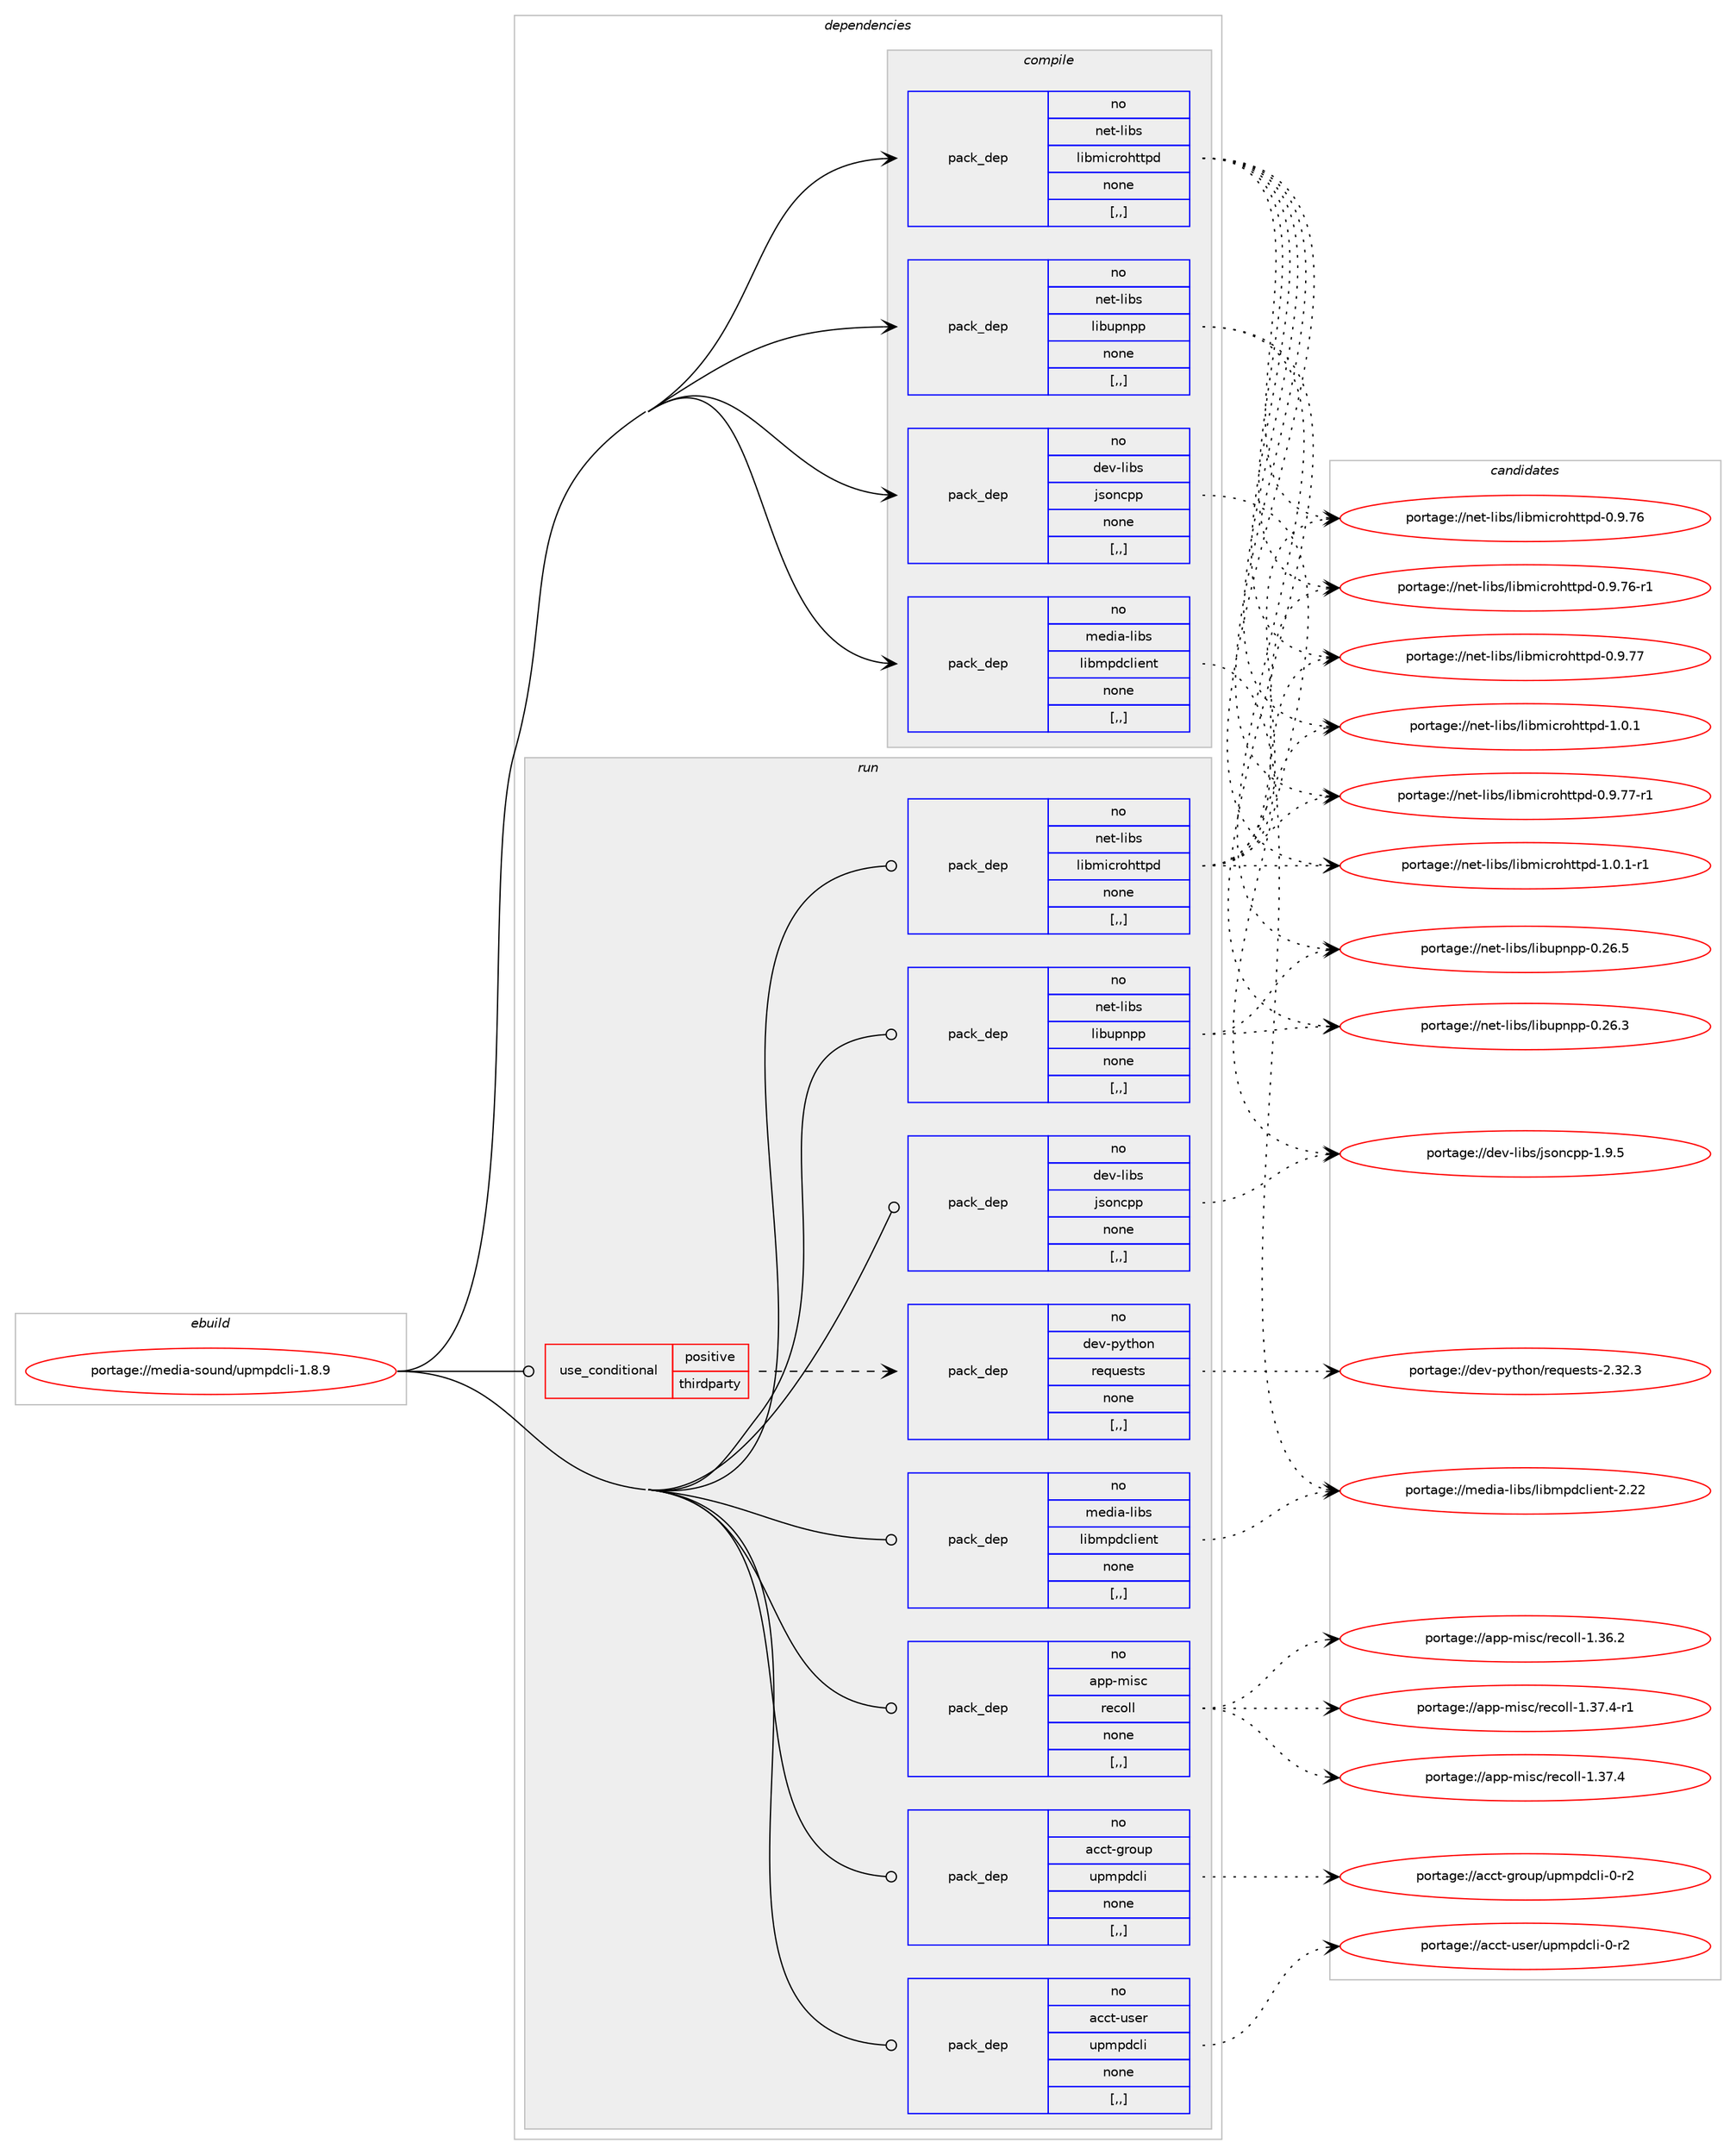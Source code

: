 digraph prolog {

# *************
# Graph options
# *************

newrank=true;
concentrate=true;
compound=true;
graph [rankdir=LR,fontname=Helvetica,fontsize=10,ranksep=1.5];#, ranksep=2.5, nodesep=0.2];
edge  [arrowhead=vee];
node  [fontname=Helvetica,fontsize=10];

# **********
# The ebuild
# **********

subgraph cluster_leftcol {
color=gray;
rank=same;
label=<<i>ebuild</i>>;
id [label="portage://media-sound/upmpdcli-1.8.9", color=red, width=4, href="../media-sound/upmpdcli-1.8.9.svg"];
}

# ****************
# The dependencies
# ****************

subgraph cluster_midcol {
color=gray;
label=<<i>dependencies</i>>;
subgraph cluster_compile {
fillcolor="#eeeeee";
style=filled;
label=<<i>compile</i>>;
subgraph pack232732 {
dependency315139 [label=<<TABLE BORDER="0" CELLBORDER="1" CELLSPACING="0" CELLPADDING="4" WIDTH="220"><TR><TD ROWSPAN="6" CELLPADDING="30">pack_dep</TD></TR><TR><TD WIDTH="110">no</TD></TR><TR><TD>dev-libs</TD></TR><TR><TD>jsoncpp</TD></TR><TR><TD>none</TD></TR><TR><TD>[,,]</TD></TR></TABLE>>, shape=none, color=blue];
}
id:e -> dependency315139:w [weight=20,style="solid",arrowhead="vee"];
subgraph pack232733 {
dependency315140 [label=<<TABLE BORDER="0" CELLBORDER="1" CELLSPACING="0" CELLPADDING="4" WIDTH="220"><TR><TD ROWSPAN="6" CELLPADDING="30">pack_dep</TD></TR><TR><TD WIDTH="110">no</TD></TR><TR><TD>media-libs</TD></TR><TR><TD>libmpdclient</TD></TR><TR><TD>none</TD></TR><TR><TD>[,,]</TD></TR></TABLE>>, shape=none, color=blue];
}
id:e -> dependency315140:w [weight=20,style="solid",arrowhead="vee"];
subgraph pack232734 {
dependency315141 [label=<<TABLE BORDER="0" CELLBORDER="1" CELLSPACING="0" CELLPADDING="4" WIDTH="220"><TR><TD ROWSPAN="6" CELLPADDING="30">pack_dep</TD></TR><TR><TD WIDTH="110">no</TD></TR><TR><TD>net-libs</TD></TR><TR><TD>libmicrohttpd</TD></TR><TR><TD>none</TD></TR><TR><TD>[,,]</TD></TR></TABLE>>, shape=none, color=blue];
}
id:e -> dependency315141:w [weight=20,style="solid",arrowhead="vee"];
subgraph pack232735 {
dependency315142 [label=<<TABLE BORDER="0" CELLBORDER="1" CELLSPACING="0" CELLPADDING="4" WIDTH="220"><TR><TD ROWSPAN="6" CELLPADDING="30">pack_dep</TD></TR><TR><TD WIDTH="110">no</TD></TR><TR><TD>net-libs</TD></TR><TR><TD>libupnpp</TD></TR><TR><TD>none</TD></TR><TR><TD>[,,]</TD></TR></TABLE>>, shape=none, color=blue];
}
id:e -> dependency315142:w [weight=20,style="solid",arrowhead="vee"];
}
subgraph cluster_compileandrun {
fillcolor="#eeeeee";
style=filled;
label=<<i>compile and run</i>>;
}
subgraph cluster_run {
fillcolor="#eeeeee";
style=filled;
label=<<i>run</i>>;
subgraph cond79984 {
dependency315143 [label=<<TABLE BORDER="0" CELLBORDER="1" CELLSPACING="0" CELLPADDING="4"><TR><TD ROWSPAN="3" CELLPADDING="10">use_conditional</TD></TR><TR><TD>positive</TD></TR><TR><TD>thirdparty</TD></TR></TABLE>>, shape=none, color=red];
subgraph pack232736 {
dependency315144 [label=<<TABLE BORDER="0" CELLBORDER="1" CELLSPACING="0" CELLPADDING="4" WIDTH="220"><TR><TD ROWSPAN="6" CELLPADDING="30">pack_dep</TD></TR><TR><TD WIDTH="110">no</TD></TR><TR><TD>dev-python</TD></TR><TR><TD>requests</TD></TR><TR><TD>none</TD></TR><TR><TD>[,,]</TD></TR></TABLE>>, shape=none, color=blue];
}
dependency315143:e -> dependency315144:w [weight=20,style="dashed",arrowhead="vee"];
}
id:e -> dependency315143:w [weight=20,style="solid",arrowhead="odot"];
subgraph pack232737 {
dependency315145 [label=<<TABLE BORDER="0" CELLBORDER="1" CELLSPACING="0" CELLPADDING="4" WIDTH="220"><TR><TD ROWSPAN="6" CELLPADDING="30">pack_dep</TD></TR><TR><TD WIDTH="110">no</TD></TR><TR><TD>acct-group</TD></TR><TR><TD>upmpdcli</TD></TR><TR><TD>none</TD></TR><TR><TD>[,,]</TD></TR></TABLE>>, shape=none, color=blue];
}
id:e -> dependency315145:w [weight=20,style="solid",arrowhead="odot"];
subgraph pack232738 {
dependency315146 [label=<<TABLE BORDER="0" CELLBORDER="1" CELLSPACING="0" CELLPADDING="4" WIDTH="220"><TR><TD ROWSPAN="6" CELLPADDING="30">pack_dep</TD></TR><TR><TD WIDTH="110">no</TD></TR><TR><TD>acct-user</TD></TR><TR><TD>upmpdcli</TD></TR><TR><TD>none</TD></TR><TR><TD>[,,]</TD></TR></TABLE>>, shape=none, color=blue];
}
id:e -> dependency315146:w [weight=20,style="solid",arrowhead="odot"];
subgraph pack232739 {
dependency315147 [label=<<TABLE BORDER="0" CELLBORDER="1" CELLSPACING="0" CELLPADDING="4" WIDTH="220"><TR><TD ROWSPAN="6" CELLPADDING="30">pack_dep</TD></TR><TR><TD WIDTH="110">no</TD></TR><TR><TD>app-misc</TD></TR><TR><TD>recoll</TD></TR><TR><TD>none</TD></TR><TR><TD>[,,]</TD></TR></TABLE>>, shape=none, color=blue];
}
id:e -> dependency315147:w [weight=20,style="solid",arrowhead="odot"];
subgraph pack232740 {
dependency315148 [label=<<TABLE BORDER="0" CELLBORDER="1" CELLSPACING="0" CELLPADDING="4" WIDTH="220"><TR><TD ROWSPAN="6" CELLPADDING="30">pack_dep</TD></TR><TR><TD WIDTH="110">no</TD></TR><TR><TD>dev-libs</TD></TR><TR><TD>jsoncpp</TD></TR><TR><TD>none</TD></TR><TR><TD>[,,]</TD></TR></TABLE>>, shape=none, color=blue];
}
id:e -> dependency315148:w [weight=20,style="solid",arrowhead="odot"];
subgraph pack232741 {
dependency315149 [label=<<TABLE BORDER="0" CELLBORDER="1" CELLSPACING="0" CELLPADDING="4" WIDTH="220"><TR><TD ROWSPAN="6" CELLPADDING="30">pack_dep</TD></TR><TR><TD WIDTH="110">no</TD></TR><TR><TD>media-libs</TD></TR><TR><TD>libmpdclient</TD></TR><TR><TD>none</TD></TR><TR><TD>[,,]</TD></TR></TABLE>>, shape=none, color=blue];
}
id:e -> dependency315149:w [weight=20,style="solid",arrowhead="odot"];
subgraph pack232742 {
dependency315150 [label=<<TABLE BORDER="0" CELLBORDER="1" CELLSPACING="0" CELLPADDING="4" WIDTH="220"><TR><TD ROWSPAN="6" CELLPADDING="30">pack_dep</TD></TR><TR><TD WIDTH="110">no</TD></TR><TR><TD>net-libs</TD></TR><TR><TD>libmicrohttpd</TD></TR><TR><TD>none</TD></TR><TR><TD>[,,]</TD></TR></TABLE>>, shape=none, color=blue];
}
id:e -> dependency315150:w [weight=20,style="solid",arrowhead="odot"];
subgraph pack232743 {
dependency315151 [label=<<TABLE BORDER="0" CELLBORDER="1" CELLSPACING="0" CELLPADDING="4" WIDTH="220"><TR><TD ROWSPAN="6" CELLPADDING="30">pack_dep</TD></TR><TR><TD WIDTH="110">no</TD></TR><TR><TD>net-libs</TD></TR><TR><TD>libupnpp</TD></TR><TR><TD>none</TD></TR><TR><TD>[,,]</TD></TR></TABLE>>, shape=none, color=blue];
}
id:e -> dependency315151:w [weight=20,style="solid",arrowhead="odot"];
}
}

# **************
# The candidates
# **************

subgraph cluster_choices {
rank=same;
color=gray;
label=<<i>candidates</i>>;

subgraph choice232732 {
color=black;
nodesep=1;
choice10010111845108105981154710611511111099112112454946574653 [label="portage://dev-libs/jsoncpp-1.9.5", color=red, width=4,href="../dev-libs/jsoncpp-1.9.5.svg"];
dependency315139:e -> choice10010111845108105981154710611511111099112112454946574653:w [style=dotted,weight="100"];
}
subgraph choice232733 {
color=black;
nodesep=1;
choice1091011001059745108105981154710810598109112100991081051011101164550465050 [label="portage://media-libs/libmpdclient-2.22", color=red, width=4,href="../media-libs/libmpdclient-2.22.svg"];
dependency315140:e -> choice1091011001059745108105981154710810598109112100991081051011101164550465050:w [style=dotted,weight="100"];
}
subgraph choice232734 {
color=black;
nodesep=1;
choice110101116451081059811547108105981091059911411110411611611210045484657465554 [label="portage://net-libs/libmicrohttpd-0.9.76", color=red, width=4,href="../net-libs/libmicrohttpd-0.9.76.svg"];
choice1101011164510810598115471081059810910599114111104116116112100454846574655544511449 [label="portage://net-libs/libmicrohttpd-0.9.76-r1", color=red, width=4,href="../net-libs/libmicrohttpd-0.9.76-r1.svg"];
choice110101116451081059811547108105981091059911411110411611611210045484657465555 [label="portage://net-libs/libmicrohttpd-0.9.77", color=red, width=4,href="../net-libs/libmicrohttpd-0.9.77.svg"];
choice1101011164510810598115471081059810910599114111104116116112100454846574655554511449 [label="portage://net-libs/libmicrohttpd-0.9.77-r1", color=red, width=4,href="../net-libs/libmicrohttpd-0.9.77-r1.svg"];
choice1101011164510810598115471081059810910599114111104116116112100454946484649 [label="portage://net-libs/libmicrohttpd-1.0.1", color=red, width=4,href="../net-libs/libmicrohttpd-1.0.1.svg"];
choice11010111645108105981154710810598109105991141111041161161121004549464846494511449 [label="portage://net-libs/libmicrohttpd-1.0.1-r1", color=red, width=4,href="../net-libs/libmicrohttpd-1.0.1-r1.svg"];
dependency315141:e -> choice110101116451081059811547108105981091059911411110411611611210045484657465554:w [style=dotted,weight="100"];
dependency315141:e -> choice1101011164510810598115471081059810910599114111104116116112100454846574655544511449:w [style=dotted,weight="100"];
dependency315141:e -> choice110101116451081059811547108105981091059911411110411611611210045484657465555:w [style=dotted,weight="100"];
dependency315141:e -> choice1101011164510810598115471081059810910599114111104116116112100454846574655554511449:w [style=dotted,weight="100"];
dependency315141:e -> choice1101011164510810598115471081059810910599114111104116116112100454946484649:w [style=dotted,weight="100"];
dependency315141:e -> choice11010111645108105981154710810598109105991141111041161161121004549464846494511449:w [style=dotted,weight="100"];
}
subgraph choice232735 {
color=black;
nodesep=1;
choice1101011164510810598115471081059811711211011211245484650544651 [label="portage://net-libs/libupnpp-0.26.3", color=red, width=4,href="../net-libs/libupnpp-0.26.3.svg"];
choice1101011164510810598115471081059811711211011211245484650544653 [label="portage://net-libs/libupnpp-0.26.5", color=red, width=4,href="../net-libs/libupnpp-0.26.5.svg"];
dependency315142:e -> choice1101011164510810598115471081059811711211011211245484650544651:w [style=dotted,weight="100"];
dependency315142:e -> choice1101011164510810598115471081059811711211011211245484650544653:w [style=dotted,weight="100"];
}
subgraph choice232736 {
color=black;
nodesep=1;
choice100101118451121211161041111104711410111311710111511611545504651504651 [label="portage://dev-python/requests-2.32.3", color=red, width=4,href="../dev-python/requests-2.32.3.svg"];
dependency315144:e -> choice100101118451121211161041111104711410111311710111511611545504651504651:w [style=dotted,weight="100"];
}
subgraph choice232737 {
color=black;
nodesep=1;
choice97999911645103114111117112471171121091121009910810545484511450 [label="portage://acct-group/upmpdcli-0-r2", color=red, width=4,href="../acct-group/upmpdcli-0-r2.svg"];
dependency315145:e -> choice97999911645103114111117112471171121091121009910810545484511450:w [style=dotted,weight="100"];
}
subgraph choice232738 {
color=black;
nodesep=1;
choice97999911645117115101114471171121091121009910810545484511450 [label="portage://acct-user/upmpdcli-0-r2", color=red, width=4,href="../acct-user/upmpdcli-0-r2.svg"];
dependency315146:e -> choice97999911645117115101114471171121091121009910810545484511450:w [style=dotted,weight="100"];
}
subgraph choice232739 {
color=black;
nodesep=1;
choice971121124510910511599471141019911110810845494651544650 [label="portage://app-misc/recoll-1.36.2", color=red, width=4,href="../app-misc/recoll-1.36.2.svg"];
choice971121124510910511599471141019911110810845494651554652 [label="portage://app-misc/recoll-1.37.4", color=red, width=4,href="../app-misc/recoll-1.37.4.svg"];
choice9711211245109105115994711410199111108108454946515546524511449 [label="portage://app-misc/recoll-1.37.4-r1", color=red, width=4,href="../app-misc/recoll-1.37.4-r1.svg"];
dependency315147:e -> choice971121124510910511599471141019911110810845494651544650:w [style=dotted,weight="100"];
dependency315147:e -> choice971121124510910511599471141019911110810845494651554652:w [style=dotted,weight="100"];
dependency315147:e -> choice9711211245109105115994711410199111108108454946515546524511449:w [style=dotted,weight="100"];
}
subgraph choice232740 {
color=black;
nodesep=1;
choice10010111845108105981154710611511111099112112454946574653 [label="portage://dev-libs/jsoncpp-1.9.5", color=red, width=4,href="../dev-libs/jsoncpp-1.9.5.svg"];
dependency315148:e -> choice10010111845108105981154710611511111099112112454946574653:w [style=dotted,weight="100"];
}
subgraph choice232741 {
color=black;
nodesep=1;
choice1091011001059745108105981154710810598109112100991081051011101164550465050 [label="portage://media-libs/libmpdclient-2.22", color=red, width=4,href="../media-libs/libmpdclient-2.22.svg"];
dependency315149:e -> choice1091011001059745108105981154710810598109112100991081051011101164550465050:w [style=dotted,weight="100"];
}
subgraph choice232742 {
color=black;
nodesep=1;
choice110101116451081059811547108105981091059911411110411611611210045484657465554 [label="portage://net-libs/libmicrohttpd-0.9.76", color=red, width=4,href="../net-libs/libmicrohttpd-0.9.76.svg"];
choice1101011164510810598115471081059810910599114111104116116112100454846574655544511449 [label="portage://net-libs/libmicrohttpd-0.9.76-r1", color=red, width=4,href="../net-libs/libmicrohttpd-0.9.76-r1.svg"];
choice110101116451081059811547108105981091059911411110411611611210045484657465555 [label="portage://net-libs/libmicrohttpd-0.9.77", color=red, width=4,href="../net-libs/libmicrohttpd-0.9.77.svg"];
choice1101011164510810598115471081059810910599114111104116116112100454846574655554511449 [label="portage://net-libs/libmicrohttpd-0.9.77-r1", color=red, width=4,href="../net-libs/libmicrohttpd-0.9.77-r1.svg"];
choice1101011164510810598115471081059810910599114111104116116112100454946484649 [label="portage://net-libs/libmicrohttpd-1.0.1", color=red, width=4,href="../net-libs/libmicrohttpd-1.0.1.svg"];
choice11010111645108105981154710810598109105991141111041161161121004549464846494511449 [label="portage://net-libs/libmicrohttpd-1.0.1-r1", color=red, width=4,href="../net-libs/libmicrohttpd-1.0.1-r1.svg"];
dependency315150:e -> choice110101116451081059811547108105981091059911411110411611611210045484657465554:w [style=dotted,weight="100"];
dependency315150:e -> choice1101011164510810598115471081059810910599114111104116116112100454846574655544511449:w [style=dotted,weight="100"];
dependency315150:e -> choice110101116451081059811547108105981091059911411110411611611210045484657465555:w [style=dotted,weight="100"];
dependency315150:e -> choice1101011164510810598115471081059810910599114111104116116112100454846574655554511449:w [style=dotted,weight="100"];
dependency315150:e -> choice1101011164510810598115471081059810910599114111104116116112100454946484649:w [style=dotted,weight="100"];
dependency315150:e -> choice11010111645108105981154710810598109105991141111041161161121004549464846494511449:w [style=dotted,weight="100"];
}
subgraph choice232743 {
color=black;
nodesep=1;
choice1101011164510810598115471081059811711211011211245484650544651 [label="portage://net-libs/libupnpp-0.26.3", color=red, width=4,href="../net-libs/libupnpp-0.26.3.svg"];
choice1101011164510810598115471081059811711211011211245484650544653 [label="portage://net-libs/libupnpp-0.26.5", color=red, width=4,href="../net-libs/libupnpp-0.26.5.svg"];
dependency315151:e -> choice1101011164510810598115471081059811711211011211245484650544651:w [style=dotted,weight="100"];
dependency315151:e -> choice1101011164510810598115471081059811711211011211245484650544653:w [style=dotted,weight="100"];
}
}

}

